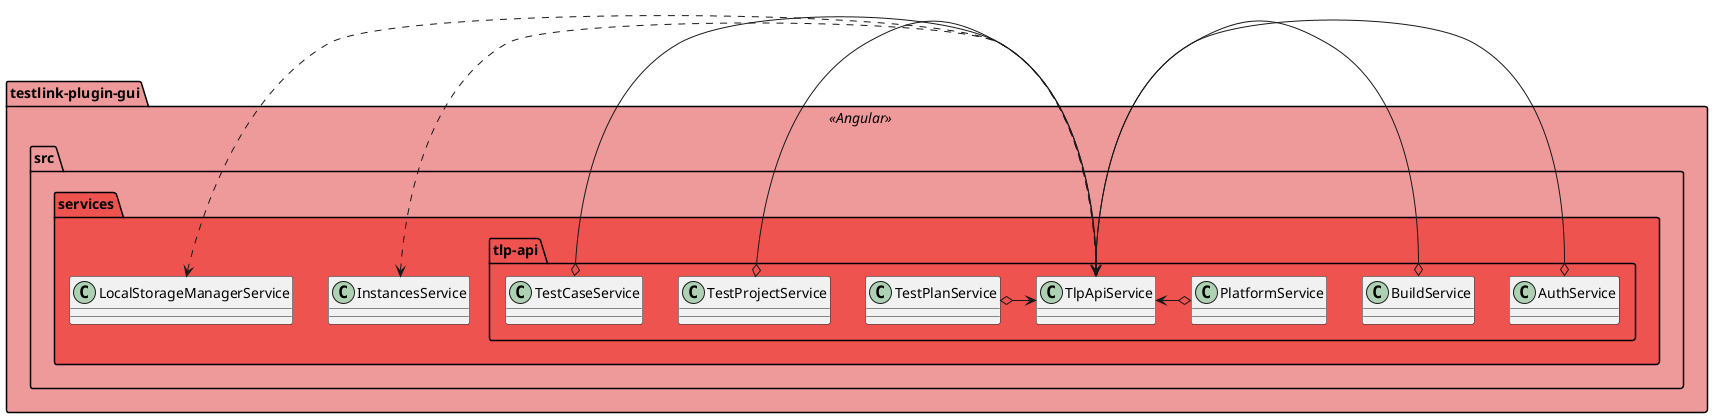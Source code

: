 @startuml Package Diagram - Classes (Services)

package testlink-plugin-gui <<Angular>> #ef9a9a {
    package src {
        package services #ef5350 {
            class InstancesService
            class LocalStorageManagerService
            package "tlp-api" as tlpApi #ef5350 {
                class TlpApiService
                class AuthService
                class BuildService
                class PlatformService
                class TestPlanService
                class TestProjectService
                class TestCaseService
            }
        }
    }
}


 
TlpApiService <-right-o AuthService
TlpApiService <-right-o BuildService
TlpApiService <-right-o PlatformService
TlpApiService <-left-o TestPlanService
TlpApiService <-left-o TestProjectService
TlpApiService <-left-o TestCaseService

TlpApiService .left.> InstancesService
TlpApiService .left.> LocalStorageManagerService
@enduml